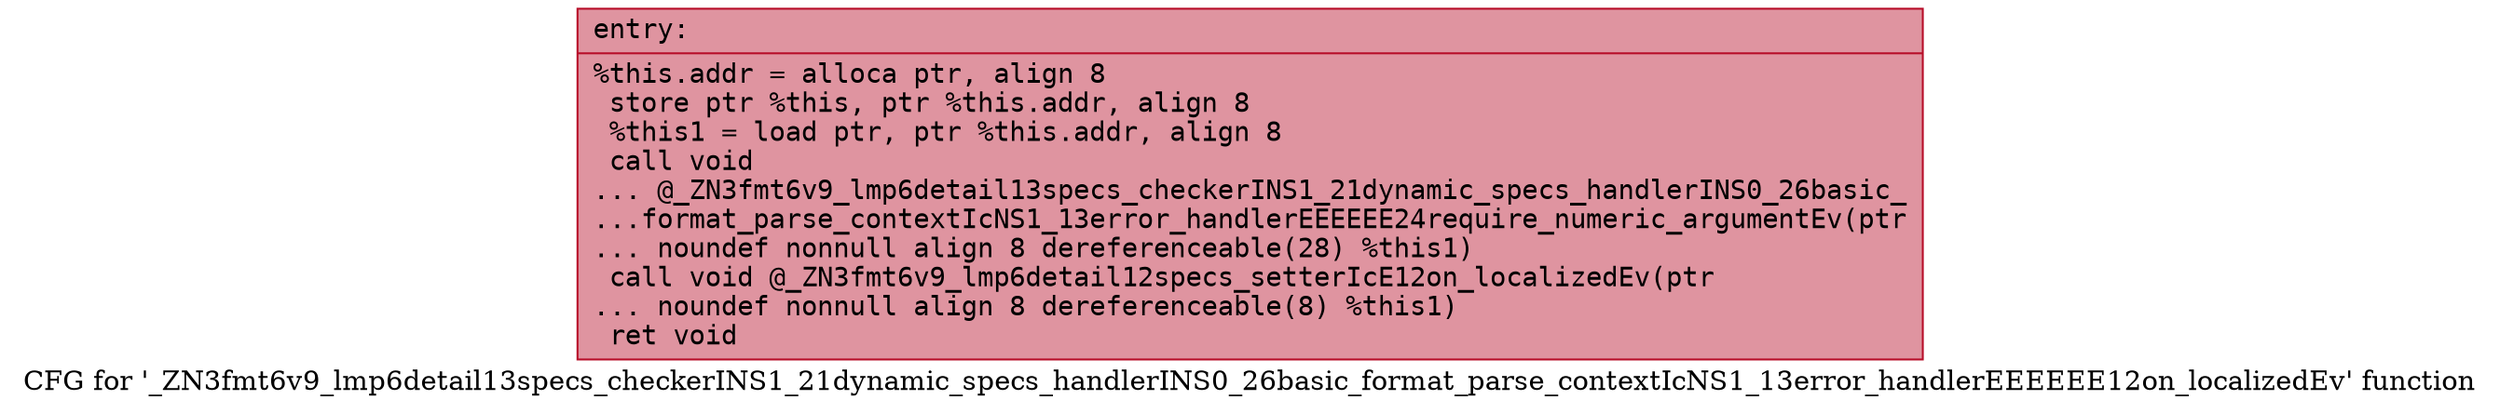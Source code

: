 digraph "CFG for '_ZN3fmt6v9_lmp6detail13specs_checkerINS1_21dynamic_specs_handlerINS0_26basic_format_parse_contextIcNS1_13error_handlerEEEEEE12on_localizedEv' function" {
	label="CFG for '_ZN3fmt6v9_lmp6detail13specs_checkerINS1_21dynamic_specs_handlerINS0_26basic_format_parse_contextIcNS1_13error_handlerEEEEEE12on_localizedEv' function";

	Node0x556bfeab2460 [shape=record,color="#b70d28ff", style=filled, fillcolor="#b70d2870" fontname="Courier",label="{entry:\l|  %this.addr = alloca ptr, align 8\l  store ptr %this, ptr %this.addr, align 8\l  %this1 = load ptr, ptr %this.addr, align 8\l  call void\l... @_ZN3fmt6v9_lmp6detail13specs_checkerINS1_21dynamic_specs_handlerINS0_26basic_\l...format_parse_contextIcNS1_13error_handlerEEEEEE24require_numeric_argumentEv(ptr\l... noundef nonnull align 8 dereferenceable(28) %this1)\l  call void @_ZN3fmt6v9_lmp6detail12specs_setterIcE12on_localizedEv(ptr\l... noundef nonnull align 8 dereferenceable(8) %this1)\l  ret void\l}"];
}
